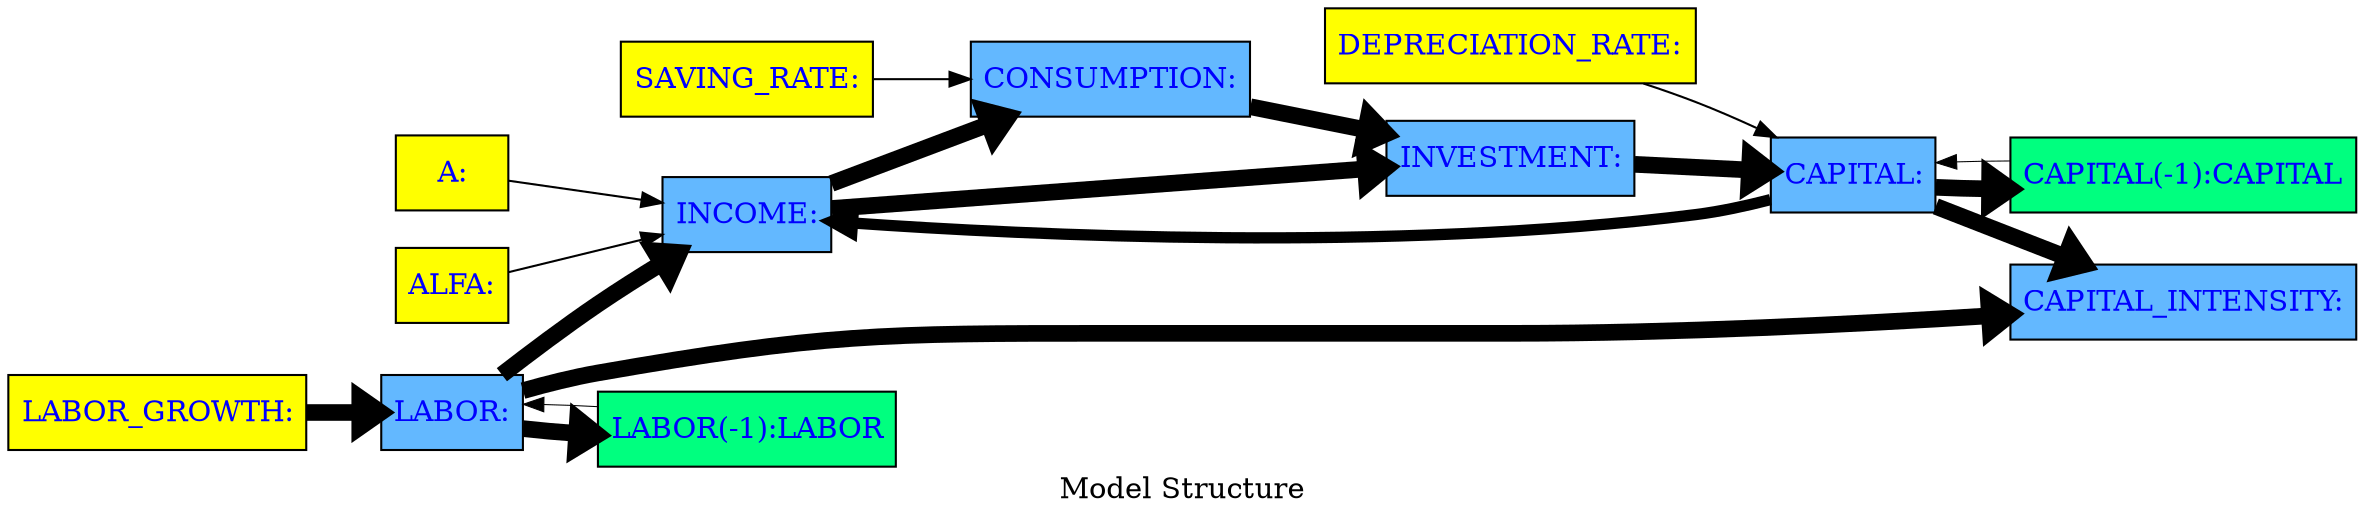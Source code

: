 digraph TD { rankdir ="LR" 
{node  [margin=0.025 fontcolor=blue style=filled ] 
 "CAPITAL_INTENSITY" [ shape=box fillcolor= steelblue1 tooltip="CAPITAL_INTENSITY&#10;FRML &lt;&gt; CAPITAL_INTENSITY = CAPITAL/LABOR  &#36;"  margin=0.025 fontcolor=blue style = filled  label=<<TABLE BORDER='0' CELLBORDER = '0' style = "filled"  > <TR><TD tooltip="CAPITAL_INTENSITY&#10;FRML &lt;&gt; CAPITAL_INTENSITY = CAPITAL/LABOR  &#36;">CAPITAL_INTENSITY:</TD></TR> </TABLE>> ]
"LABOR_GROWTH" [ shape=box fillcolor= yellow tooltip="LABOR_GROWTH&#10;Exogen"  margin=0.025 fontcolor=blue style = filled  label=<<TABLE BORDER='0' CELLBORDER = '0' style = "filled"  > <TR><TD tooltip="LABOR_GROWTH&#10;Exogen">LABOR_GROWTH:</TD></TR> </TABLE>> ]
"DEPRECIATION_RATE" [ shape=box fillcolor= yellow tooltip="DEPRECIATION_RATE&#10;Exogen"  margin=0.025 fontcolor=blue style = filled  label=<<TABLE BORDER='0' CELLBORDER = '0' style = "filled"  > <TR><TD tooltip="DEPRECIATION_RATE&#10;Exogen">DEPRECIATION_RATE:</TD></TR> </TABLE>> ]
"A" [ shape=box fillcolor= yellow tooltip="A&#10;Exogen"  margin=0.025 fontcolor=blue style = filled  label=<<TABLE BORDER='0' CELLBORDER = '0' style = "filled"  > <TR><TD tooltip="A&#10;Exogen">A:</TD></TR> </TABLE>> ]
"LABOR" [ shape=box fillcolor= steelblue1 tooltip="LABOR&#10;FRML &lt;&gt; LABOR=LABOR(-1)+(LABOR_GROWTH * LABOR(-1))&#36;"  margin=0.025 fontcolor=blue style = filled  label=<<TABLE BORDER='0' CELLBORDER = '0' style = "filled"  > <TR><TD tooltip="LABOR&#10;FRML &lt;&gt; LABOR=LABOR(-1)+(LABOR_GROWTH * LABOR(-1))&#36;">LABOR:</TD></TR> </TABLE>> ]
"CONSUMPTION" [ shape=box fillcolor= steelblue1 tooltip="CONSUMPTION&#10;FRML &lt;&gt; CONSUMPTION     = (1-SAVING_RATE)  * INCOME  &#36;"  margin=0.025 fontcolor=blue style = filled  label=<<TABLE BORDER='0' CELLBORDER = '0' style = "filled"  > <TR><TD tooltip="CONSUMPTION&#10;FRML &lt;&gt; CONSUMPTION     = (1-SAVING_RATE)  * INCOME  &#36;">CONSUMPTION:</TD></TR> </TABLE>> ]
"CAPITAL" [ shape=box fillcolor= steelblue1 tooltip="CAPITAL&#10;FRML &lt;&gt; CAPITAL=CAPITAL(-1)+(INVESTMENT-DEPRECIATION_RATE * CAPITAL(-1))&#36;"  margin=0.025 fontcolor=blue style = filled  label=<<TABLE BORDER='0' CELLBORDER = '0' style = "filled"  > <TR><TD tooltip="CAPITAL&#10;FRML &lt;&gt; CAPITAL=CAPITAL(-1)+(INVESTMENT-DEPRECIATION_RATE * CAPITAL(-1))&#36;">CAPITAL:</TD></TR> </TABLE>> ]
"CAPITAL(-1)" [ shape=box fillcolor= springgreen tooltip="CAPITAL&#10;FRML &lt;&gt; CAPITAL=CAPITAL(-1)+(INVESTMENT-DEPRECIATION_RATE * CAPITAL(-1))&#36;"  margin=0.025 fontcolor=blue style = filled  label=<<TABLE BORDER='0' CELLBORDER = '0' style = "filled"  > <TR><TD tooltip="CAPITAL&#10;FRML &lt;&gt; CAPITAL=CAPITAL(-1)+(INVESTMENT-DEPRECIATION_RATE * CAPITAL(-1))&#36;">CAPITAL(-1):CAPITAL</TD></TR> </TABLE>> ]
"INVESTMENT" [ shape=box fillcolor= steelblue1 tooltip="INVESTMENT&#10;FRML &lt;&gt; INVESTMENT      = INCOME - CONSUMPTION    &#36;"  margin=0.025 fontcolor=blue style = filled  label=<<TABLE BORDER='0' CELLBORDER = '0' style = "filled"  > <TR><TD tooltip="INVESTMENT&#10;FRML &lt;&gt; INVESTMENT      = INCOME - CONSUMPTION    &#36;">INVESTMENT:</TD></TR> </TABLE>> ]
"SAVING_RATE" [ shape=box fillcolor= yellow tooltip="SAVING_RATE&#10;Exogen"  margin=0.025 fontcolor=blue style = filled  label=<<TABLE BORDER='0' CELLBORDER = '0' style = "filled"  > <TR><TD tooltip="SAVING_RATE&#10;Exogen">SAVING_RATE:</TD></TR> </TABLE>> ]
"ALFA" [ shape=box fillcolor= yellow tooltip="ALFA&#10;Exogen"  margin=0.025 fontcolor=blue style = filled  label=<<TABLE BORDER='0' CELLBORDER = '0' style = "filled"  > <TR><TD tooltip="ALFA&#10;Exogen">ALFA:</TD></TR> </TABLE>> ]
"INCOME" [ shape=box fillcolor= steelblue1 tooltip="INCOME&#10;FRML &lt;&gt; INCOME          = A  * CAPITAL**ALFA * LABOR **(1-ALFA)  &#36;"  margin=0.025 fontcolor=blue style = filled  label=<<TABLE BORDER='0' CELLBORDER = '0' style = "filled"  > <TR><TD tooltip="INCOME&#10;FRML &lt;&gt; INCOME          = A  * CAPITAL**ALFA * LABOR **(1-ALFA)  &#36;">INCOME:</TD></TR> </TABLE>> ]
"LABOR(-1)" [ shape=box fillcolor= springgreen tooltip="LABOR&#10;FRML &lt;&gt; LABOR=LABOR(-1)+(LABOR_GROWTH * LABOR(-1))&#36;"  margin=0.025 fontcolor=blue style = filled  label=<<TABLE BORDER='0' CELLBORDER = '0' style = "filled"  > <TR><TD tooltip="LABOR&#10;FRML &lt;&gt; LABOR=LABOR(-1)+(LABOR_GROWTH * LABOR(-1))&#36;">LABOR(-1):LABOR</TD></TR> </TABLE>> ] 
} 
"LABOR" -> "CAPITAL_INTENSITY" [ style = filled tooltip=" LABOR -> CAPITAL_INTENSITY Min. att. 103%  max: 1269%" href="bogus" penwidth = 8.0 ]
"INCOME" -> "CONSUMPTION" [ style = filled tooltip=" INCOME -> CONSUMPTION Min. att. 100%  max: 100%" href="bogus" penwidth = 8.0 ]
"LABOR(-1)" -> "LABOR" [ style = filled tooltip=NA href="bogus" penwidth = 0.5 ]
"LABOR_GROWTH" -> "LABOR" [ style = filled tooltip=" LABOR_GROWTH -> LABOR Min. att. 0%  max: 100%" href="bogus" penwidth = 8.0 ]
"LABOR" -> "LABOR(-1)" [ style = filled tooltip=" LABOR -> LABOR(-1) Min. att. 0%  max: 100%" href="bogus" penwidth = 8.0 ]
"DEPRECIATION_RATE" -> "CAPITAL" [ style = filled tooltip=" DEPRECIATION_RATE -> CAPITAL Min. att. 0%  max: 0%" href="bogus" penwidth = 1.0 ]
"SAVING_RATE" -> "CONSUMPTION" [ style = filled tooltip=" SAVING_RATE -> CONSUMPTION Min. att. 0%  max: 0%" href="bogus" penwidth = 1.0 ]
"CAPITAL" -> "INCOME" [ style = filled tooltip=" CAPITAL -> INCOME Min. att. 3%  max: 54%" href="bogus" penwidth = 5.422974734681451 ]
"INVESTMENT" -> "CAPITAL" [ style = filled tooltip=" INVESTMENT -> CAPITAL Min. att. 6%  max: 100%" href="bogus" penwidth = 8.0 ]
"LABOR" -> "INCOME" [ style = filled tooltip=" LABOR -> INCOME Min. att. 59%  max: 97%" href="bogus" penwidth = 8.0 ]
"CONSUMPTION" -> "INVESTMENT" [ style = filled tooltip=" CONSUMPTION -> INVESTMENT Min. att. -1900%  max: -1900%" href="bogus" penwidth = 8.0 ]
"ALFA" -> "INCOME" [ style = filled tooltip=" ALFA -> INCOME Min. att. -0%  max: -0%" href="bogus" penwidth = 1.0 ]
"INCOME" -> "INVESTMENT" [ style = filled tooltip=" INCOME -> INVESTMENT Min. att. 2000%  max: 2000%" href="bogus" penwidth = 8.0 ]
"A" -> "INCOME" [ style = filled tooltip=" A -> INCOME Min. att. -0%  max: -0%" href="bogus" penwidth = 1.0 ]
"CAPITAL(-1)" -> "CAPITAL" [ style = filled tooltip=NA href="bogus" penwidth = 0.5 ]
"CAPITAL" -> "CAPITAL_INTENSITY" [ style = filled tooltip=" CAPITAL -> CAPITAL_INTENSITY Min. att. -647%  max: -3%" href="bogus" penwidth = 8.0 ]
"CAPITAL" -> "CAPITAL(-1)" [ style = filled tooltip=" CAPITAL -> CAPITAL(-1) Min. att. 0%  max: 94%" href="bogus" penwidth = 8.0 ]
 label = "Model Structure";
}